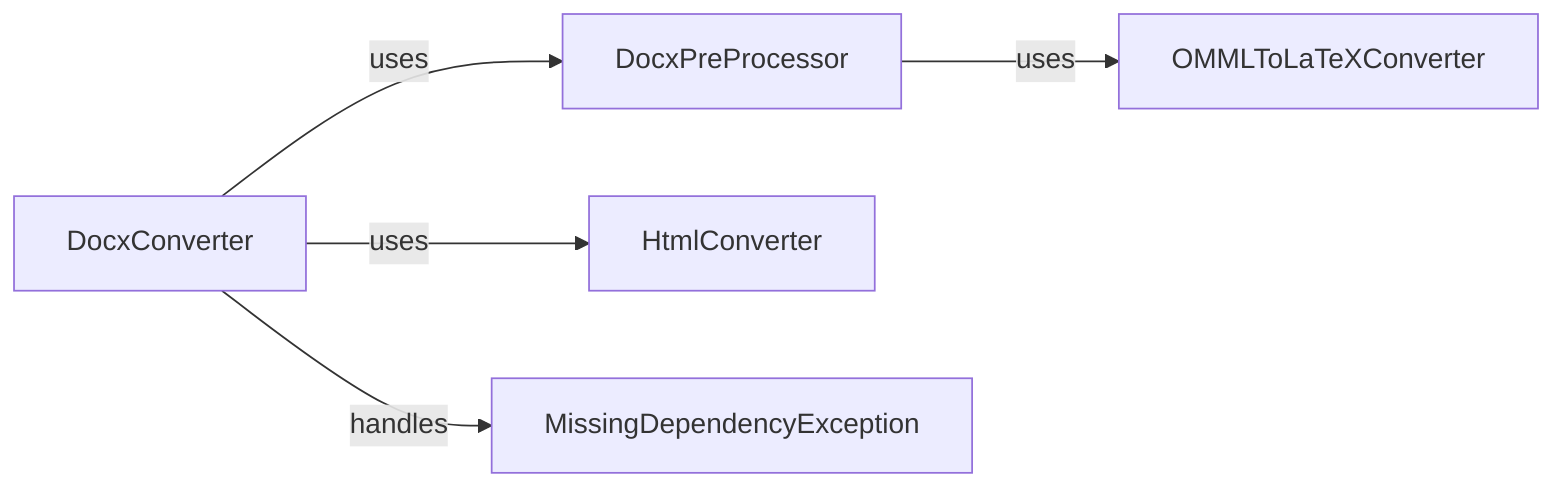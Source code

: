 graph LR
    DocxConverter["DocxConverter"]
    DocxPreProcessor["DocxPreProcessor"]
    OMMLToLaTeXConverter["OMMLToLaTeXConverter"]
    HtmlConverter["HtmlConverter"]
    MissingDependencyException["MissingDependencyException"]
    DocxConverter -- "uses" --> DocxPreProcessor
    DocxConverter -- "uses" --> HtmlConverter
    DocxConverter -- "handles" --> MissingDependencyException
    DocxPreProcessor -- "uses" --> OMMLToLaTeXConverter
    click DocxConverter href "./DocxConverter.md" "Details"
    click HtmlConverter href "./HtmlConverter.md" "Details"